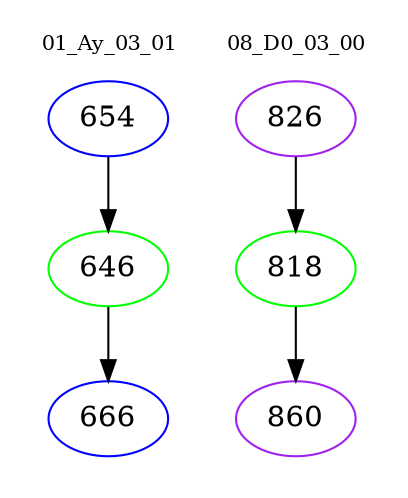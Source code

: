 digraph{
subgraph cluster_0 {
color = white
label = "01_Ay_03_01";
fontsize=10;
T0_654 [label="654", color="blue"]
T0_654 -> T0_646 [color="black"]
T0_646 [label="646", color="green"]
T0_646 -> T0_666 [color="black"]
T0_666 [label="666", color="blue"]
}
subgraph cluster_1 {
color = white
label = "08_D0_03_00";
fontsize=10;
T1_826 [label="826", color="purple"]
T1_826 -> T1_818 [color="black"]
T1_818 [label="818", color="green"]
T1_818 -> T1_860 [color="black"]
T1_860 [label="860", color="purple"]
}
}
